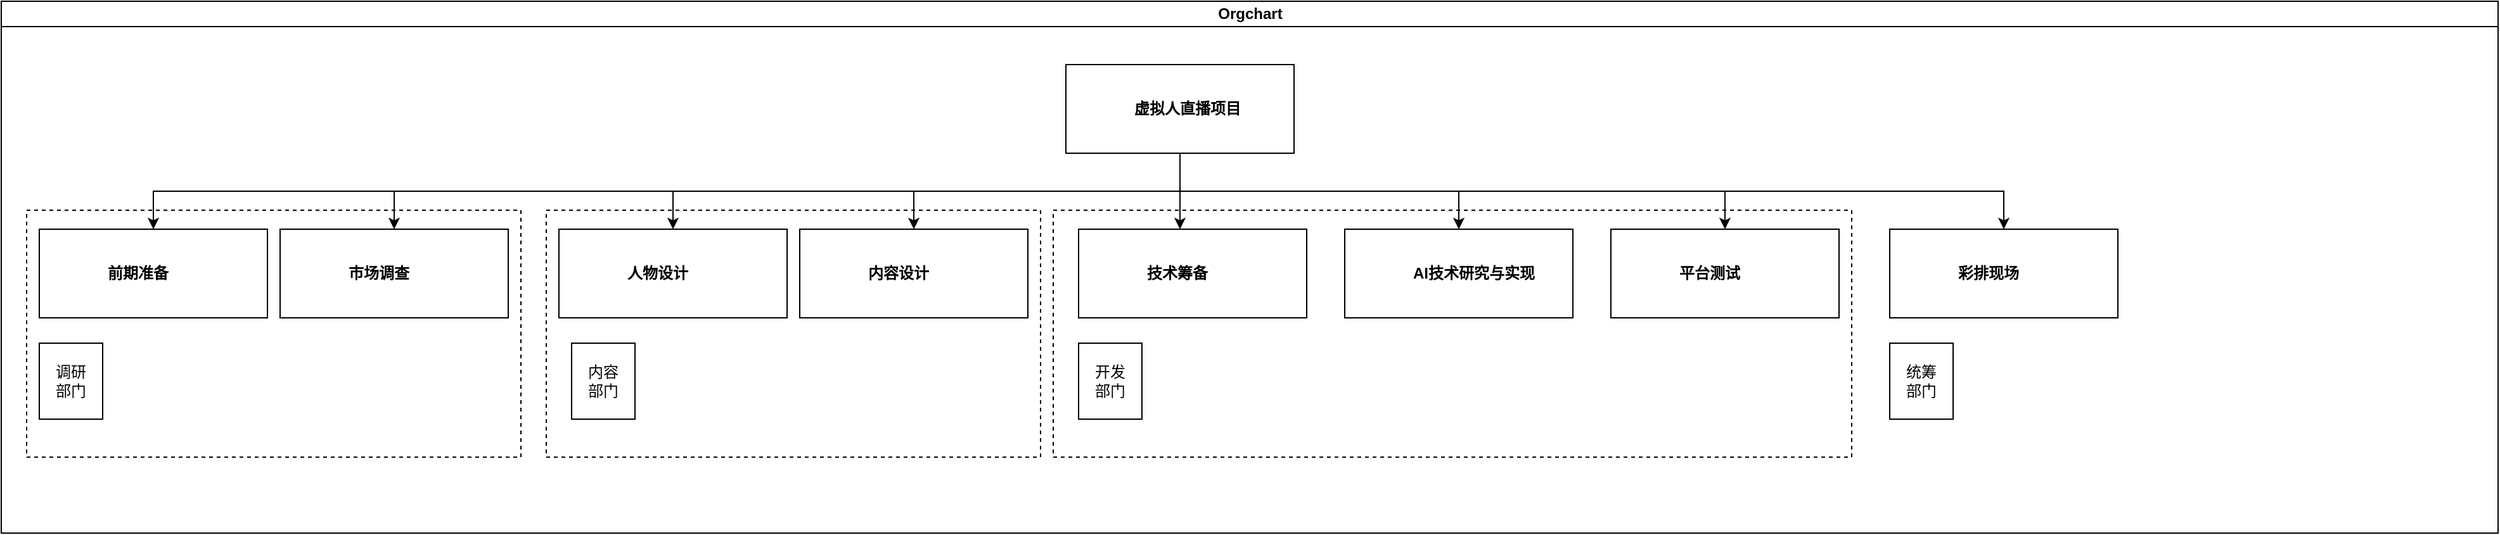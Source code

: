 <mxfile version="21.3.8" type="github">
  <diagram id="prtHgNgQTEPvFCAcTncT" name="Page-1">
    <mxGraphModel dx="1975" dy="1054" grid="1" gridSize="10" guides="1" tooltips="1" connect="1" arrows="1" fold="1" page="1" pageScale="1" pageWidth="827" pageHeight="1169" math="0" shadow="0">
      <root>
        <mxCell id="0" />
        <mxCell id="1" parent="0" />
        <mxCell id="dNxyNK7c78bLwvsdeMH5-11" value="Orgchart" style="swimlane;html=1;startSize=20;horizontal=1;containerType=tree;glass=0;" parent="1" vertex="1">
          <mxGeometry x="70" y="100" width="1970" height="420" as="geometry" />
        </mxCell>
        <mxCell id="TravhF-JC82XG-4IXTbQ-49" value="" style="rounded=0;whiteSpace=wrap;html=1;dashed=1;fillColor=none;" vertex="1" parent="dNxyNK7c78bLwvsdeMH5-11">
          <mxGeometry x="830" y="165" width="630" height="195" as="geometry" />
        </mxCell>
        <mxCell id="TravhF-JC82XG-4IXTbQ-48" value="" style="rounded=0;whiteSpace=wrap;html=1;dashed=1;fillColor=none;" vertex="1" parent="dNxyNK7c78bLwvsdeMH5-11">
          <mxGeometry x="430" y="165" width="390" height="195" as="geometry" />
        </mxCell>
        <mxCell id="TravhF-JC82XG-4IXTbQ-47" value="" style="rounded=0;whiteSpace=wrap;html=1;dashed=1;fillColor=none;" vertex="1" parent="dNxyNK7c78bLwvsdeMH5-11">
          <mxGeometry x="20" y="165" width="390" height="195" as="geometry" />
        </mxCell>
        <UserObject label="虚拟人直播项目" name="Tessa Miller" position="CFO" location="Office 1" email="me@example.com" placeholders="1" link="https://www.draw.io" id="dNxyNK7c78bLwvsdeMH5-12">
          <mxCell style="label;image=https://cdn3.iconfinder.com/data/icons/user-avatars-1/512/users-3-128.png;whiteSpace=wrap;html=1;rounded=0;glass=0;treeMoving=1;treeFolding=1;" parent="dNxyNK7c78bLwvsdeMH5-11" vertex="1">
            <mxGeometry x="840" y="50" width="180" height="70" as="geometry" />
          </mxCell>
        </UserObject>
        <mxCell id="TravhF-JC82XG-4IXTbQ-30" value="" style="edgeStyle=orthogonalEdgeStyle;rounded=0;orthogonalLoop=1;jettySize=auto;html=1;" edge="1" source="dNxyNK7c78bLwvsdeMH5-12" target="TravhF-JC82XG-4IXTbQ-31" parent="dNxyNK7c78bLwvsdeMH5-11">
          <mxGeometry relative="1" as="geometry">
            <Array as="points">
              <mxPoint x="930" y="150" />
              <mxPoint x="720" y="150" />
            </Array>
          </mxGeometry>
        </mxCell>
        <UserObject label="内容设计" name="Tessa Miller" position="CFO" location="Office 1" email="me@example.com" placeholders="1" link="https://www.draw.io" id="TravhF-JC82XG-4IXTbQ-31">
          <mxCell style="label;image=https://cdn3.iconfinder.com/data/icons/user-avatars-1/512/users-3-128.png;whiteSpace=wrap;html=1;rounded=0;glass=0;treeMoving=1;treeFolding=1;" vertex="1" parent="dNxyNK7c78bLwvsdeMH5-11">
            <mxGeometry x="630" y="180" width="180" height="70" as="geometry" />
          </mxCell>
        </UserObject>
        <mxCell id="TravhF-JC82XG-4IXTbQ-32" value="" style="edgeStyle=orthogonalEdgeStyle;rounded=0;orthogonalLoop=1;jettySize=auto;html=1;" edge="1" source="dNxyNK7c78bLwvsdeMH5-12" target="TravhF-JC82XG-4IXTbQ-33" parent="dNxyNK7c78bLwvsdeMH5-11">
          <mxGeometry relative="1" as="geometry">
            <Array as="points">
              <mxPoint x="930" y="150" />
              <mxPoint x="530" y="150" />
            </Array>
          </mxGeometry>
        </mxCell>
        <UserObject label="人物设计" name="Tessa Miller" position="CFO" location="Office 1" email="me@example.com" placeholders="1" link="https://www.draw.io" id="TravhF-JC82XG-4IXTbQ-33">
          <mxCell style="label;image=https://cdn3.iconfinder.com/data/icons/user-avatars-1/512/users-3-128.png;whiteSpace=wrap;html=1;rounded=0;glass=0;treeMoving=1;treeFolding=1;" vertex="1" parent="dNxyNK7c78bLwvsdeMH5-11">
            <mxGeometry x="440" y="180" width="180" height="70" as="geometry" />
          </mxCell>
        </UserObject>
        <mxCell id="TravhF-JC82XG-4IXTbQ-34" value="" style="edgeStyle=orthogonalEdgeStyle;rounded=0;orthogonalLoop=1;jettySize=auto;html=1;" edge="1" source="dNxyNK7c78bLwvsdeMH5-12" target="TravhF-JC82XG-4IXTbQ-35" parent="dNxyNK7c78bLwvsdeMH5-11">
          <mxGeometry relative="1" as="geometry">
            <Array as="points">
              <mxPoint x="930" y="150" />
              <mxPoint x="930" y="150" />
            </Array>
          </mxGeometry>
        </mxCell>
        <UserObject label="技术筹备" name="Tessa Miller" position="CFO" location="Office 1" email="me@example.com" placeholders="1" link="https://www.draw.io" id="TravhF-JC82XG-4IXTbQ-35">
          <mxCell style="label;image=https://cdn3.iconfinder.com/data/icons/user-avatars-1/512/users-3-128.png;whiteSpace=wrap;html=1;rounded=0;glass=0;treeMoving=1;treeFolding=1;" vertex="1" parent="dNxyNK7c78bLwvsdeMH5-11">
            <mxGeometry x="850" y="180" width="180" height="70" as="geometry" />
          </mxCell>
        </UserObject>
        <mxCell id="TravhF-JC82XG-4IXTbQ-36" value="" style="edgeStyle=orthogonalEdgeStyle;rounded=0;orthogonalLoop=1;jettySize=auto;html=1;" edge="1" source="dNxyNK7c78bLwvsdeMH5-12" target="TravhF-JC82XG-4IXTbQ-37" parent="dNxyNK7c78bLwvsdeMH5-11">
          <mxGeometry relative="1" as="geometry">
            <Array as="points">
              <mxPoint x="930" y="150" />
              <mxPoint x="120" y="150" />
            </Array>
          </mxGeometry>
        </mxCell>
        <UserObject label="前期准备" name="Tessa Miller" position="CFO" location="Office 1" email="me@example.com" placeholders="1" link="https://www.draw.io" id="TravhF-JC82XG-4IXTbQ-37">
          <mxCell style="label;image=https://cdn3.iconfinder.com/data/icons/user-avatars-1/512/users-3-128.png;whiteSpace=wrap;html=1;rounded=0;glass=0;treeMoving=1;treeFolding=1;" vertex="1" parent="dNxyNK7c78bLwvsdeMH5-11">
            <mxGeometry x="30" y="180" width="180" height="70" as="geometry" />
          </mxCell>
        </UserObject>
        <mxCell id="TravhF-JC82XG-4IXTbQ-38" value="" style="edgeStyle=orthogonalEdgeStyle;rounded=0;orthogonalLoop=1;jettySize=auto;html=1;" edge="1" source="dNxyNK7c78bLwvsdeMH5-12" target="TravhF-JC82XG-4IXTbQ-39" parent="dNxyNK7c78bLwvsdeMH5-11">
          <mxGeometry relative="1" as="geometry">
            <Array as="points">
              <mxPoint x="930" y="150" />
              <mxPoint x="310" y="150" />
            </Array>
          </mxGeometry>
        </mxCell>
        <UserObject label="市场调查" name="Tessa Miller" position="CFO" location="Office 1" email="me@example.com" placeholders="1" link="https://www.draw.io" id="TravhF-JC82XG-4IXTbQ-39">
          <mxCell style="label;image=https://cdn3.iconfinder.com/data/icons/user-avatars-1/512/users-3-128.png;whiteSpace=wrap;html=1;rounded=0;glass=0;treeMoving=1;treeFolding=1;" vertex="1" parent="dNxyNK7c78bLwvsdeMH5-11">
            <mxGeometry x="220" y="180" width="180" height="70" as="geometry" />
          </mxCell>
        </UserObject>
        <mxCell id="TravhF-JC82XG-4IXTbQ-40" value="" style="edgeStyle=orthogonalEdgeStyle;rounded=0;orthogonalLoop=1;jettySize=auto;html=1;" edge="1" source="dNxyNK7c78bLwvsdeMH5-12" target="TravhF-JC82XG-4IXTbQ-41" parent="dNxyNK7c78bLwvsdeMH5-11">
          <mxGeometry relative="1" as="geometry">
            <Array as="points">
              <mxPoint x="930" y="150" />
              <mxPoint x="1150" y="150" />
            </Array>
          </mxGeometry>
        </mxCell>
        <UserObject label="AI技术研究与实现" name="Tessa Miller" position="CFO" location="Office 1" email="me@example.com" placeholders="1" link="https://www.draw.io" id="TravhF-JC82XG-4IXTbQ-41">
          <mxCell style="label;image=https://cdn3.iconfinder.com/data/icons/user-avatars-1/512/users-3-128.png;whiteSpace=wrap;html=1;rounded=0;glass=0;treeMoving=1;treeFolding=1;" vertex="1" parent="dNxyNK7c78bLwvsdeMH5-11">
            <mxGeometry x="1060" y="180" width="180" height="70" as="geometry" />
          </mxCell>
        </UserObject>
        <mxCell id="TravhF-JC82XG-4IXTbQ-42" value="" style="edgeStyle=orthogonalEdgeStyle;rounded=0;orthogonalLoop=1;jettySize=auto;html=1;" edge="1" source="dNxyNK7c78bLwvsdeMH5-12" target="TravhF-JC82XG-4IXTbQ-43" parent="dNxyNK7c78bLwvsdeMH5-11">
          <mxGeometry relative="1" as="geometry">
            <Array as="points">
              <mxPoint x="930" y="150" />
              <mxPoint x="1360" y="150" />
            </Array>
          </mxGeometry>
        </mxCell>
        <UserObject label="平台测试" name="Tessa Miller" position="CFO" location="Office 1" email="me@example.com" placeholders="1" link="https://www.draw.io" id="TravhF-JC82XG-4IXTbQ-43">
          <mxCell style="label;image=https://cdn3.iconfinder.com/data/icons/user-avatars-1/512/users-3-128.png;whiteSpace=wrap;html=1;rounded=0;glass=0;treeMoving=1;treeFolding=1;" vertex="1" parent="dNxyNK7c78bLwvsdeMH5-11">
            <mxGeometry x="1270" y="180" width="180" height="70" as="geometry" />
          </mxCell>
        </UserObject>
        <mxCell id="TravhF-JC82XG-4IXTbQ-44" value="" style="edgeStyle=orthogonalEdgeStyle;rounded=0;orthogonalLoop=1;jettySize=auto;html=1;" edge="1" source="dNxyNK7c78bLwvsdeMH5-12" target="TravhF-JC82XG-4IXTbQ-45" parent="dNxyNK7c78bLwvsdeMH5-11">
          <mxGeometry relative="1" as="geometry">
            <Array as="points">
              <mxPoint x="930" y="150" />
              <mxPoint x="1580" y="150" />
            </Array>
          </mxGeometry>
        </mxCell>
        <UserObject label="彩排现场" name="Tessa Miller" position="CFO" location="Office 1" email="me@example.com" placeholders="1" link="https://www.draw.io" id="TravhF-JC82XG-4IXTbQ-45">
          <mxCell style="label;image=https://cdn3.iconfinder.com/data/icons/user-avatars-1/512/users-3-128.png;whiteSpace=wrap;html=1;rounded=0;glass=0;treeMoving=1;treeFolding=1;" vertex="1" parent="dNxyNK7c78bLwvsdeMH5-11">
            <mxGeometry x="1490" y="180" width="180" height="70" as="geometry" />
          </mxCell>
        </UserObject>
        <mxCell id="TravhF-JC82XG-4IXTbQ-51" value="&lt;div&gt;调研&lt;/div&gt;&lt;div&gt;部门&lt;/div&gt;" style="rounded=0;whiteSpace=wrap;html=1;" vertex="1" parent="dNxyNK7c78bLwvsdeMH5-11">
          <mxGeometry x="30" y="270" width="50" height="60" as="geometry" />
        </mxCell>
        <mxCell id="TravhF-JC82XG-4IXTbQ-52" value="&lt;div&gt;内容&lt;br&gt;&lt;/div&gt;&lt;div&gt;部门&lt;br&gt;&lt;/div&gt;" style="rounded=0;whiteSpace=wrap;html=1;" vertex="1" parent="dNxyNK7c78bLwvsdeMH5-11">
          <mxGeometry x="450" y="270" width="50" height="60" as="geometry" />
        </mxCell>
        <mxCell id="TravhF-JC82XG-4IXTbQ-53" value="&lt;div&gt;开发&lt;/div&gt;&lt;div&gt;部门&lt;br&gt;&lt;/div&gt;" style="rounded=0;whiteSpace=wrap;html=1;" vertex="1" parent="dNxyNK7c78bLwvsdeMH5-11">
          <mxGeometry x="850" y="270" width="50" height="60" as="geometry" />
        </mxCell>
        <mxCell id="TravhF-JC82XG-4IXTbQ-54" value="&lt;div&gt;统筹&lt;/div&gt;&lt;div&gt;部门&lt;br&gt;&lt;/div&gt;" style="rounded=0;whiteSpace=wrap;html=1;" vertex="1" parent="dNxyNK7c78bLwvsdeMH5-11">
          <mxGeometry x="1490" y="270" width="50" height="60" as="geometry" />
        </mxCell>
      </root>
    </mxGraphModel>
  </diagram>
</mxfile>
